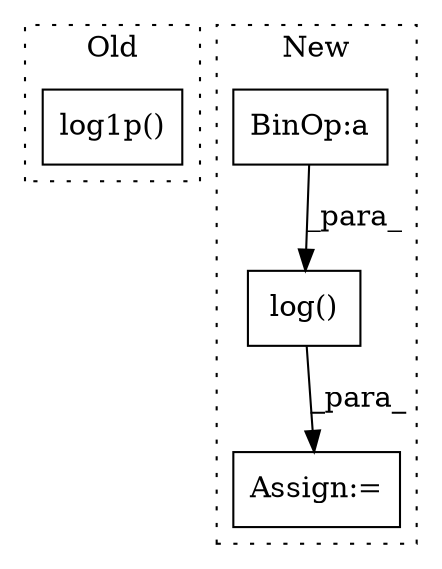 digraph G {
subgraph cluster0 {
1 [label="log1p()" a="75" s="3306,3339" l="12,1" shape="box"];
label = "Old";
style="dotted";
}
subgraph cluster1 {
2 [label="log()" a="75" s="3210,3233" l="10,1" shape="box"];
3 [label="BinOp:a" a="82" s="3223" l="3" shape="box"];
4 [label="Assign:=" a="68" s="3144" l="3" shape="box"];
label = "New";
style="dotted";
}
2 -> 4 [label="_para_"];
3 -> 2 [label="_para_"];
}